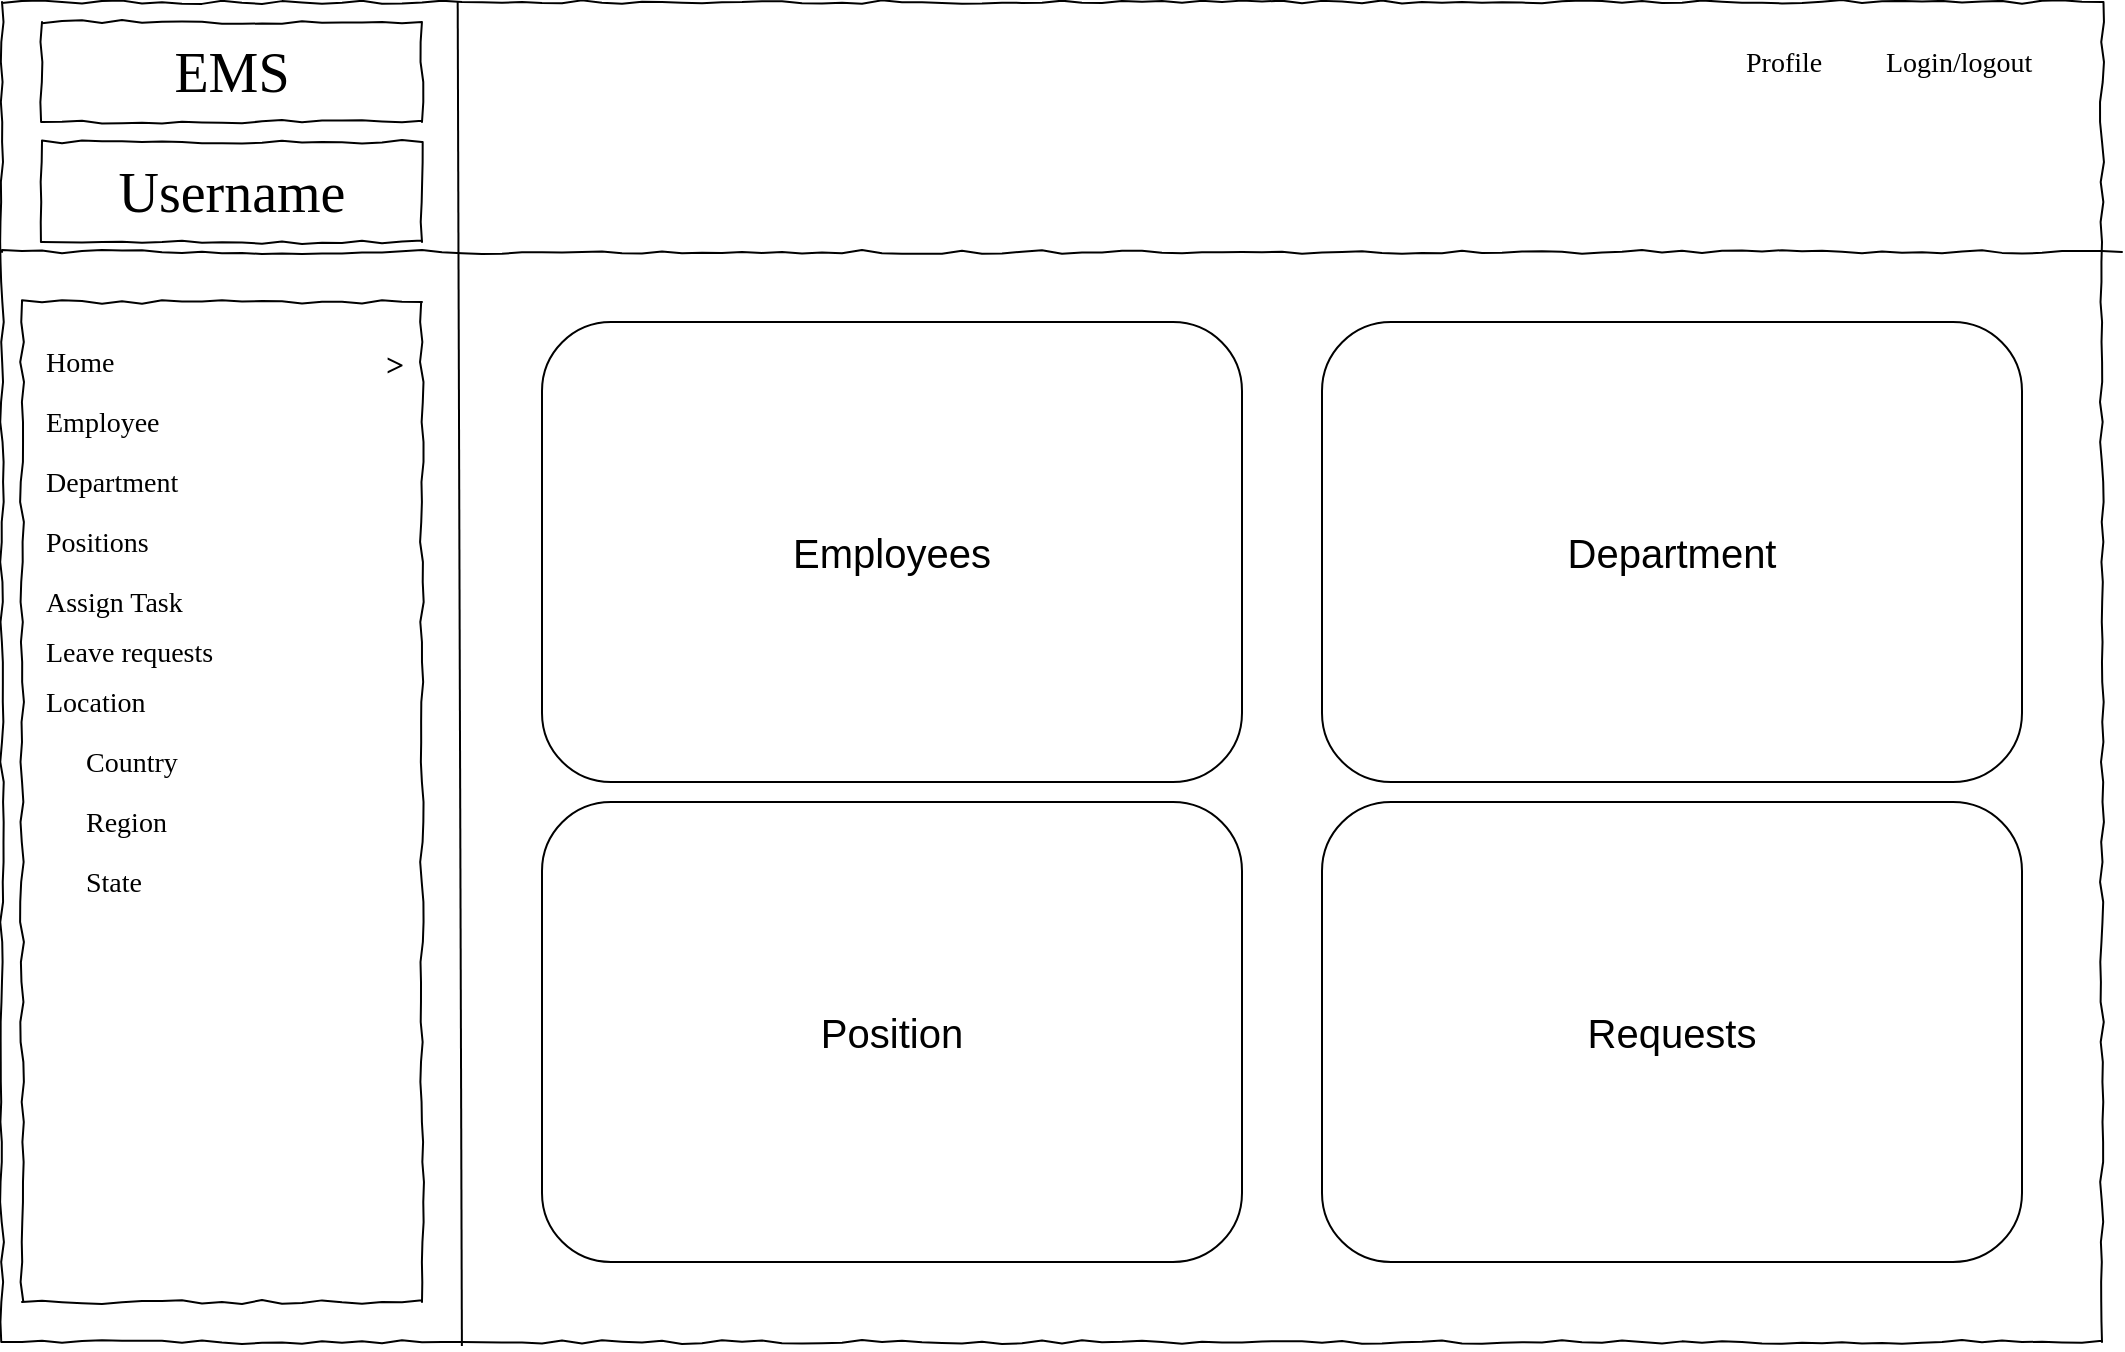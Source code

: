 <mxfile version="17.1.2" type="device"><diagram name="Page-1" id="03018318-947c-dd8e-b7a3-06fadd420f32"><mxGraphModel dx="1483" dy="781" grid="1" gridSize="10" guides="1" tooltips="1" connect="1" arrows="1" fold="1" page="1" pageScale="1" pageWidth="1100" pageHeight="850" background="none" math="0" shadow="0"><root><mxCell id="0"/><mxCell id="1" parent="0"/><mxCell id="677b7b8949515195-1" value="" style="whiteSpace=wrap;html=1;rounded=0;shadow=0;labelBackgroundColor=none;strokeColor=#000000;strokeWidth=1;fillColor=none;fontFamily=Verdana;fontSize=12;fontColor=#000000;align=center;comic=1;" parent="1" vertex="1"><mxGeometry x="20" y="20" width="1050" height="670" as="geometry"/></mxCell><mxCell id="677b7b8949515195-2" value="EMS" style="whiteSpace=wrap;html=1;rounded=0;shadow=0;labelBackgroundColor=none;strokeWidth=1;fontFamily=Verdana;fontSize=28;align=center;comic=1;" parent="1" vertex="1"><mxGeometry x="40" y="30" width="190" height="50" as="geometry"/></mxCell><mxCell id="677b7b8949515195-6" value="Profile&amp;nbsp;" style="text;html=1;points=[];align=left;verticalAlign=top;spacingTop=-4;fontSize=14;fontFamily=Verdana" parent="1" vertex="1"><mxGeometry x="890" y="40" width="60" height="20" as="geometry"/></mxCell><mxCell id="677b7b8949515195-7" value="Login/logout&amp;nbsp;" style="text;html=1;points=[];align=left;verticalAlign=top;spacingTop=-4;fontSize=14;fontFamily=Verdana" parent="1" vertex="1"><mxGeometry x="960" y="40" width="60" height="20" as="geometry"/></mxCell><mxCell id="677b7b8949515195-8" value="" style="whiteSpace=wrap;html=1;rounded=0;shadow=0;labelBackgroundColor=none;strokeWidth=1;fillColor=none;fontFamily=Verdana;fontSize=12;align=center;comic=1;" parent="1" vertex="1"><mxGeometry x="30" y="170" width="200" height="500" as="geometry"/></mxCell><mxCell id="677b7b8949515195-9" value="" style="line;strokeWidth=1;html=1;rounded=0;shadow=0;labelBackgroundColor=none;fillColor=none;fontFamily=Verdana;fontSize=14;fontColor=#000000;align=center;comic=1;" parent="1" vertex="1"><mxGeometry x="20" y="140" width="1060" height="10" as="geometry"/></mxCell><mxCell id="677b7b8949515195-27" value="Employee" style="text;html=1;points=[];align=left;verticalAlign=top;spacingTop=-4;fontSize=14;fontFamily=Verdana" parent="1" vertex="1"><mxGeometry x="40" y="220" width="170" height="20" as="geometry"/></mxCell><mxCell id="677b7b8949515195-28" value="Department" style="text;html=1;points=[];align=left;verticalAlign=top;spacingTop=-4;fontSize=14;fontFamily=Verdana" parent="1" vertex="1"><mxGeometry x="40" y="250" width="170" height="20" as="geometry"/></mxCell><mxCell id="677b7b8949515195-29" value="Positions" style="text;html=1;points=[];align=left;verticalAlign=top;spacingTop=-4;fontSize=14;fontFamily=Verdana" parent="1" vertex="1"><mxGeometry x="40" y="280" width="170" height="20" as="geometry"/></mxCell><mxCell id="677b7b8949515195-31" value="Leave requests&amp;nbsp;" style="text;html=1;points=[];align=left;verticalAlign=top;spacingTop=-4;fontSize=14;fontFamily=Verdana" parent="1" vertex="1"><mxGeometry x="40" y="335" width="170" height="20" as="geometry"/></mxCell><mxCell id="677b7b8949515195-33" value="Location" style="text;html=1;points=[];align=left;verticalAlign=top;spacingTop=-4;fontSize=14;fontFamily=Verdana" parent="1" vertex="1"><mxGeometry x="40" y="360" width="170" height="20" as="geometry"/></mxCell><mxCell id="677b7b8949515195-41" value="Assign Task" style="text;html=1;points=[];align=left;verticalAlign=top;spacingTop=-4;fontSize=14;fontFamily=Verdana" parent="1" vertex="1"><mxGeometry x="40" y="310" width="170" height="20" as="geometry"/></mxCell><mxCell id="F1Iq9SSVciFS708BHlPg-1" value="" style="endArrow=none;html=1;rounded=0;entryX=0.217;entryY=0;entryDx=0;entryDy=0;entryPerimeter=0;exitX=0.219;exitY=1.003;exitDx=0;exitDy=0;exitPerimeter=0;" parent="1" source="677b7b8949515195-1" target="677b7b8949515195-1" edge="1"><mxGeometry width="50" height="50" relative="1" as="geometry"><mxPoint x="500" y="290" as="sourcePoint"/><mxPoint x="550" y="240" as="targetPoint"/><Array as="points"/></mxGeometry></mxCell><mxCell id="F1Iq9SSVciFS708BHlPg-2" value="Username" style="whiteSpace=wrap;html=1;rounded=0;shadow=0;labelBackgroundColor=none;strokeWidth=1;fontFamily=Verdana;fontSize=28;align=center;comic=1;" parent="1" vertex="1"><mxGeometry x="40" y="90" width="190" height="50" as="geometry"/></mxCell><mxCell id="F1Iq9SSVciFS708BHlPg-3" value="Home" style="text;html=1;points=[];align=left;verticalAlign=top;spacingTop=-4;fontSize=14;fontFamily=Verdana" parent="1" vertex="1"><mxGeometry x="40" y="190" width="170" height="20" as="geometry"/></mxCell><mxCell id="F1Iq9SSVciFS708BHlPg-4" value="Country" style="text;html=1;points=[];align=left;verticalAlign=top;spacingTop=-4;fontSize=14;fontFamily=Verdana" parent="1" vertex="1"><mxGeometry x="60" y="390" width="170" height="20" as="geometry"/></mxCell><mxCell id="F1Iq9SSVciFS708BHlPg-5" value="Region" style="text;html=1;points=[];align=left;verticalAlign=top;spacingTop=-4;fontSize=14;fontFamily=Verdana" parent="1" vertex="1"><mxGeometry x="60" y="420" width="170" height="20" as="geometry"/></mxCell><mxCell id="F1Iq9SSVciFS708BHlPg-6" value="State" style="text;html=1;points=[];align=left;verticalAlign=top;spacingTop=-4;fontSize=14;fontFamily=Verdana" parent="1" vertex="1"><mxGeometry x="60" y="450" width="170" height="20" as="geometry"/></mxCell><mxCell id="F1Iq9SSVciFS708BHlPg-7" value="Employees" style="rounded=1;whiteSpace=wrap;html=1;fontSize=20;" parent="1" vertex="1"><mxGeometry x="290" y="180" width="350" height="230" as="geometry"/></mxCell><mxCell id="F1Iq9SSVciFS708BHlPg-8" value="Department&lt;span style=&quot;color: rgba(0 , 0 , 0 , 0) ; font-family: monospace ; font-size: 0px&quot;&gt;%3CmxGraphModel%3E%3Croot%3E%3CmxCell%20id%3D%220%22%2F%3E%3CmxCell%20id%3D%221%22%20parent%3D%220%22%2F%3E%3CmxCell%20id%3D%222%22%20value%3D%22Employees%22%20style%3D%22rounded%3D1%3BwhiteSpace%3Dwrap%3Bhtml%3D1%3BfontSize%3D20%3B%22%20vertex%3D%221%22%20parent%3D%221%22%3E%3CmxGeometry%20x%3D%22280%22%20y%3D%22180%22%20width%3D%22350%22%20height%3D%22230%22%20as%3D%22geometry%22%2F%3E%3C%2FmxCell%3E%3C%2Froot%3E%3C%2FmxGraphModel%3E&lt;/span&gt;" style="rounded=1;whiteSpace=wrap;html=1;fontSize=20;" parent="1" vertex="1"><mxGeometry x="680" y="180" width="350" height="230" as="geometry"/></mxCell><mxCell id="F1Iq9SSVciFS708BHlPg-9" value="Position" style="rounded=1;whiteSpace=wrap;html=1;fontSize=20;" parent="1" vertex="1"><mxGeometry x="290" y="420" width="350" height="230" as="geometry"/></mxCell><mxCell id="F1Iq9SSVciFS708BHlPg-10" value="Requests" style="rounded=1;whiteSpace=wrap;html=1;fontSize=20;" parent="1" vertex="1"><mxGeometry x="680" y="420" width="350" height="230" as="geometry"/></mxCell><mxCell id="F1Iq9SSVciFS708BHlPg-11" value="" style="shape=image;html=1;verticalAlign=top;verticalLabelPosition=bottom;labelBackgroundColor=#ffffff;imageAspect=0;aspect=fixed;image=https://cdn0.iconfinder.com/data/icons/user-interface-1-32/32/hamburger-menu-128.png;fontSize=20;" parent="1" vertex="1"><mxGeometry x="250" y="100" width="40" height="40" as="geometry"/></mxCell><mxCell id="F1Iq9SSVciFS708BHlPg-12" value="&lt;b&gt;&lt;font style=&quot;font-size: 16px&quot;&gt;&amp;gt;&lt;/font&gt;&lt;/b&gt;" style="text;html=1;points=[];align=left;verticalAlign=top;spacingTop=-4;fontSize=14;fontFamily=Verdana" parent="1" vertex="1"><mxGeometry x="210" y="189" width="170" height="20" as="geometry"/></mxCell></root></mxGraphModel></diagram></mxfile>